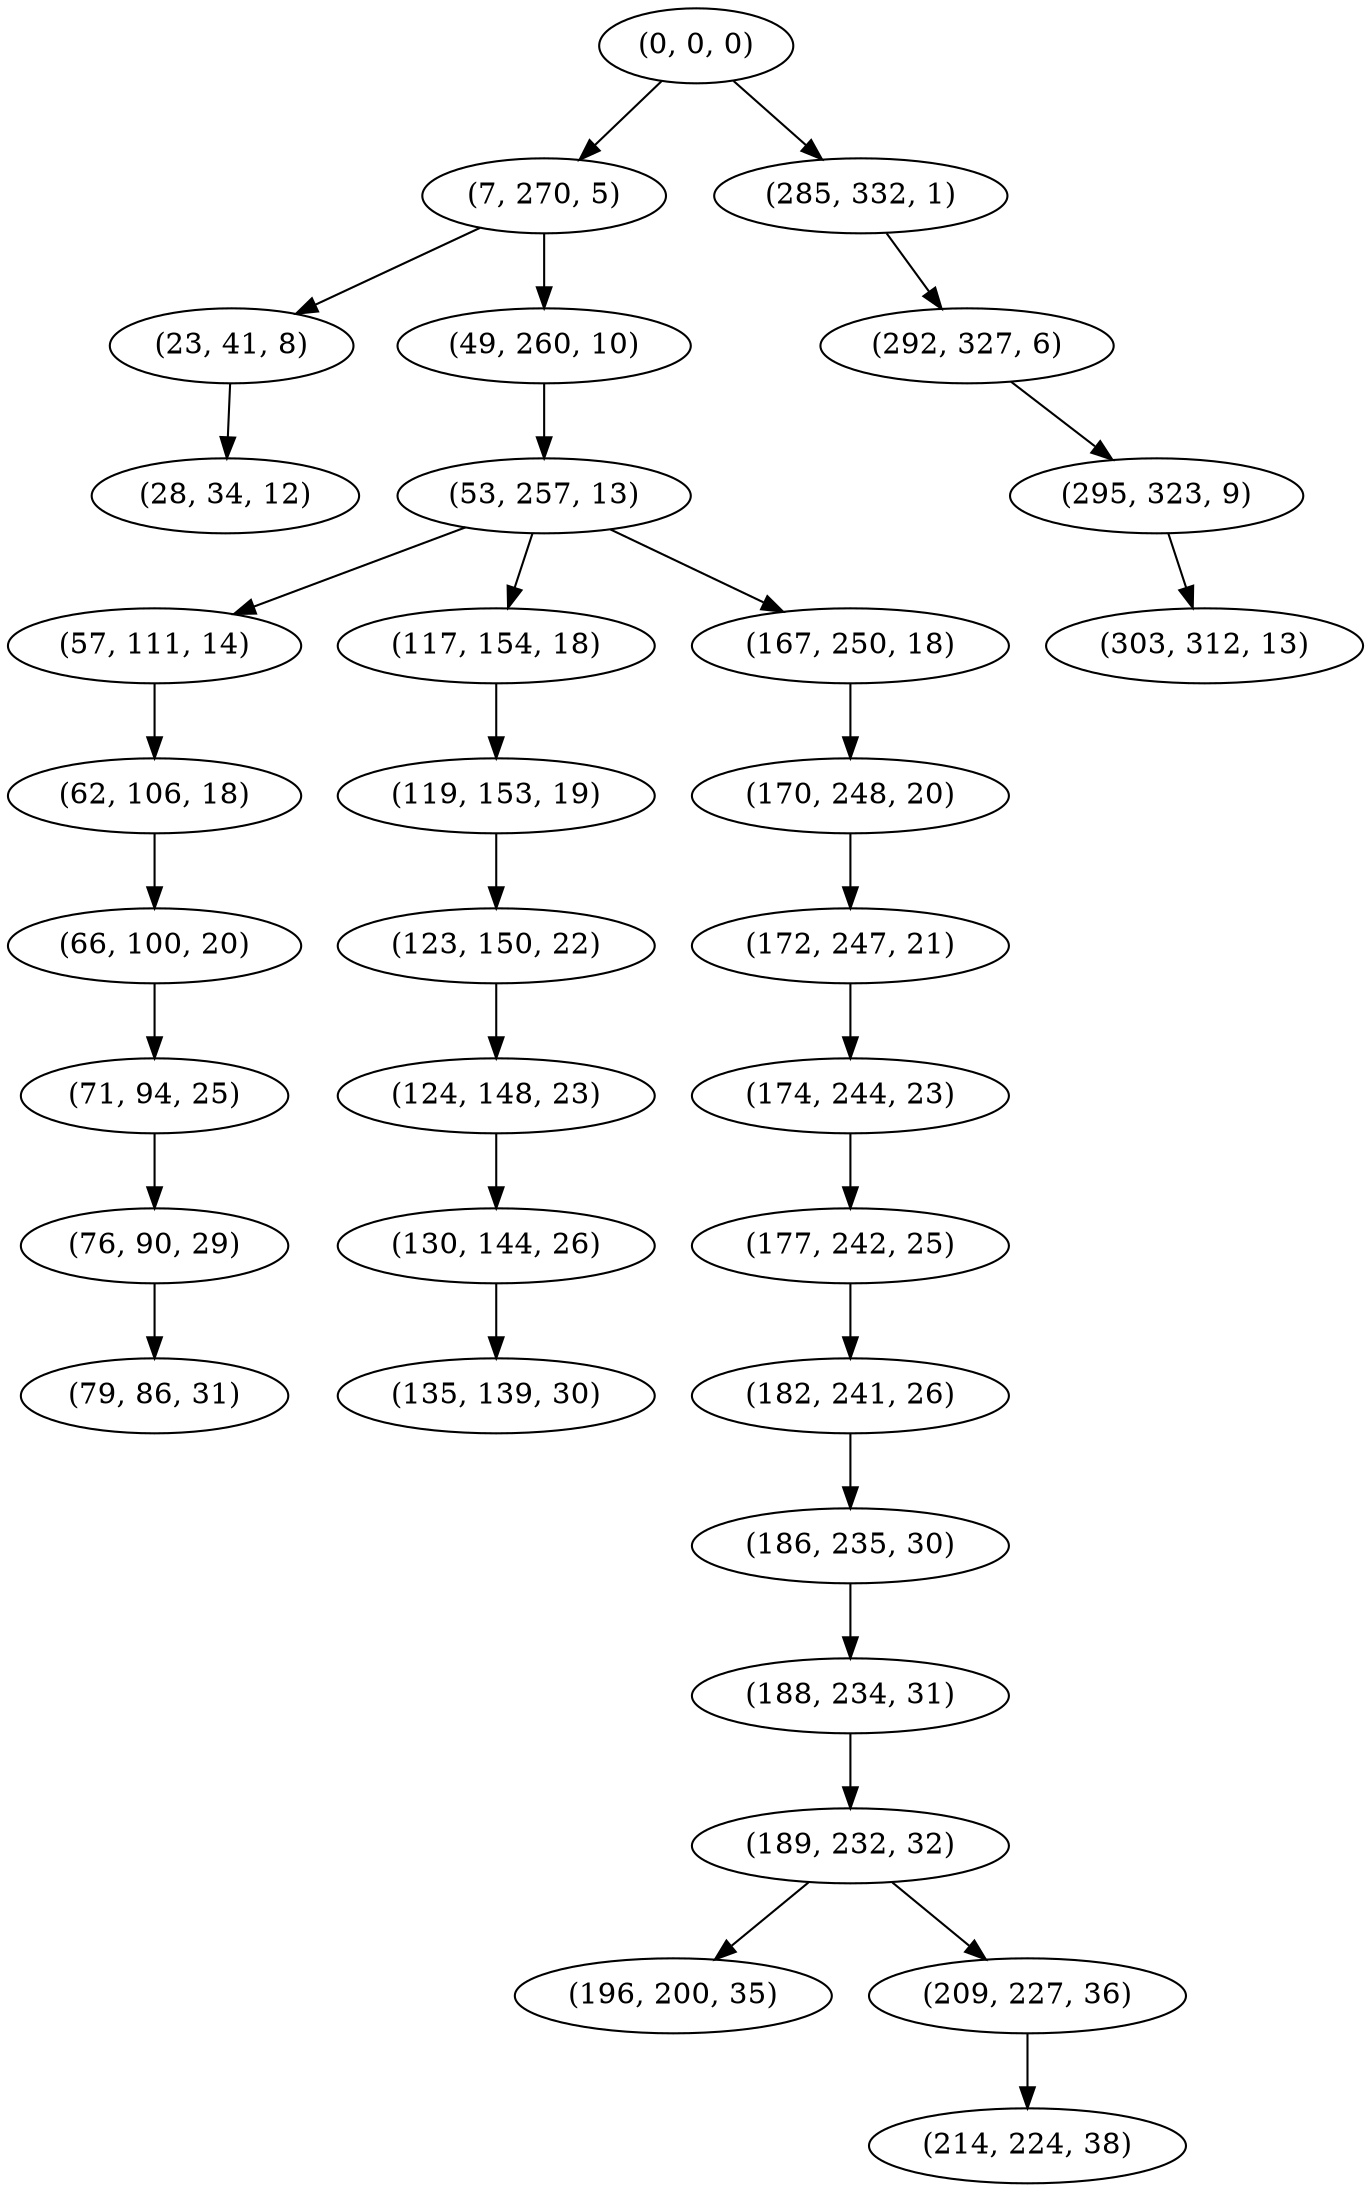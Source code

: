 digraph tree {
    "(0, 0, 0)";
    "(7, 270, 5)";
    "(23, 41, 8)";
    "(28, 34, 12)";
    "(49, 260, 10)";
    "(53, 257, 13)";
    "(57, 111, 14)";
    "(62, 106, 18)";
    "(66, 100, 20)";
    "(71, 94, 25)";
    "(76, 90, 29)";
    "(79, 86, 31)";
    "(117, 154, 18)";
    "(119, 153, 19)";
    "(123, 150, 22)";
    "(124, 148, 23)";
    "(130, 144, 26)";
    "(135, 139, 30)";
    "(167, 250, 18)";
    "(170, 248, 20)";
    "(172, 247, 21)";
    "(174, 244, 23)";
    "(177, 242, 25)";
    "(182, 241, 26)";
    "(186, 235, 30)";
    "(188, 234, 31)";
    "(189, 232, 32)";
    "(196, 200, 35)";
    "(209, 227, 36)";
    "(214, 224, 38)";
    "(285, 332, 1)";
    "(292, 327, 6)";
    "(295, 323, 9)";
    "(303, 312, 13)";
    "(0, 0, 0)" -> "(7, 270, 5)";
    "(0, 0, 0)" -> "(285, 332, 1)";
    "(7, 270, 5)" -> "(23, 41, 8)";
    "(7, 270, 5)" -> "(49, 260, 10)";
    "(23, 41, 8)" -> "(28, 34, 12)";
    "(49, 260, 10)" -> "(53, 257, 13)";
    "(53, 257, 13)" -> "(57, 111, 14)";
    "(53, 257, 13)" -> "(117, 154, 18)";
    "(53, 257, 13)" -> "(167, 250, 18)";
    "(57, 111, 14)" -> "(62, 106, 18)";
    "(62, 106, 18)" -> "(66, 100, 20)";
    "(66, 100, 20)" -> "(71, 94, 25)";
    "(71, 94, 25)" -> "(76, 90, 29)";
    "(76, 90, 29)" -> "(79, 86, 31)";
    "(117, 154, 18)" -> "(119, 153, 19)";
    "(119, 153, 19)" -> "(123, 150, 22)";
    "(123, 150, 22)" -> "(124, 148, 23)";
    "(124, 148, 23)" -> "(130, 144, 26)";
    "(130, 144, 26)" -> "(135, 139, 30)";
    "(167, 250, 18)" -> "(170, 248, 20)";
    "(170, 248, 20)" -> "(172, 247, 21)";
    "(172, 247, 21)" -> "(174, 244, 23)";
    "(174, 244, 23)" -> "(177, 242, 25)";
    "(177, 242, 25)" -> "(182, 241, 26)";
    "(182, 241, 26)" -> "(186, 235, 30)";
    "(186, 235, 30)" -> "(188, 234, 31)";
    "(188, 234, 31)" -> "(189, 232, 32)";
    "(189, 232, 32)" -> "(196, 200, 35)";
    "(189, 232, 32)" -> "(209, 227, 36)";
    "(209, 227, 36)" -> "(214, 224, 38)";
    "(285, 332, 1)" -> "(292, 327, 6)";
    "(292, 327, 6)" -> "(295, 323, 9)";
    "(295, 323, 9)" -> "(303, 312, 13)";
}
